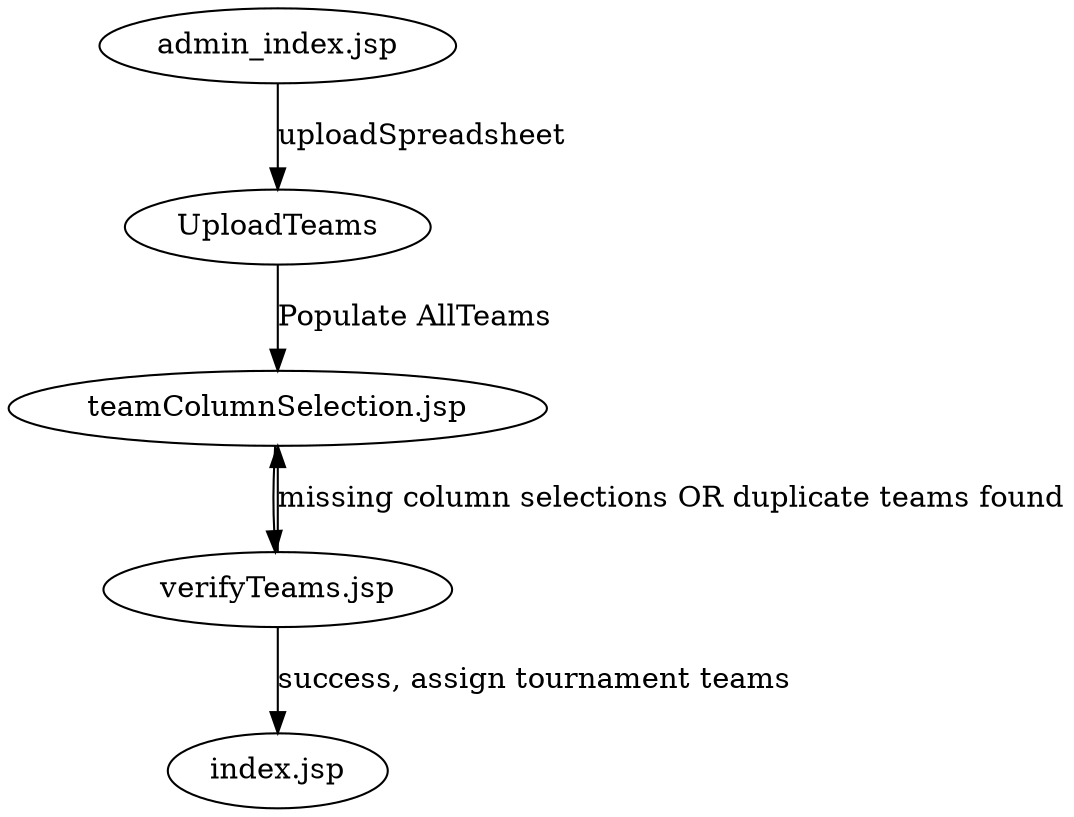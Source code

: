 digraph upload_teams {

"admin_index.jsp" -> UploadTeams [label="uploadSpreadsheet"];

UploadTeams -> "teamColumnSelection.jsp" [label="Populate AllTeams"];

"teamColumnSelection.jsp" -> "verifyTeams.jsp";

"verifyTeams.jsp" -> "teamColumnSelection.jsp" [label="missing column selections OR duplicate teams found"];

"verifyTeams.jsp" -> "index.jsp" [label="success, assign tournament teams"];

}
